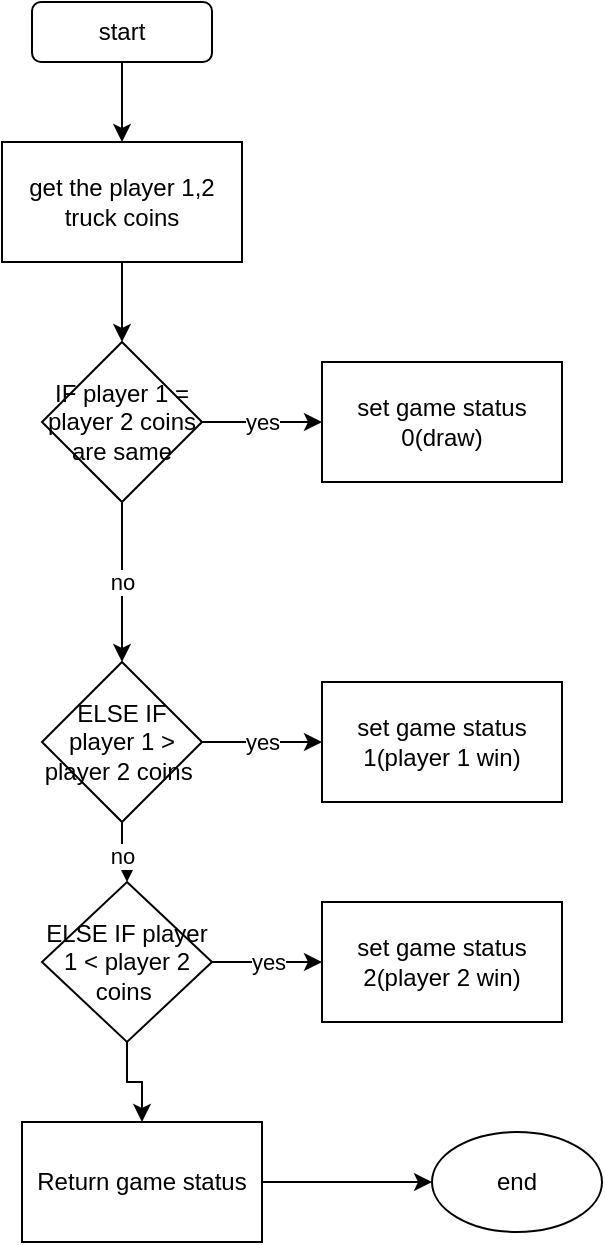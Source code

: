 <mxfile version="17.4.6" type="github">
  <diagram id="U_d492CL5c7FxcgkP_Qf" name="Page-1">
    <mxGraphModel dx="1038" dy="579" grid="1" gridSize="10" guides="1" tooltips="1" connect="1" arrows="1" fold="1" page="1" pageScale="1" pageWidth="850" pageHeight="1100" math="0" shadow="0">
      <root>
        <mxCell id="0" />
        <mxCell id="1" parent="0" />
        <mxCell id="C0KfEJ_-4JlkbdyydOy8-4" value="" style="edgeStyle=orthogonalEdgeStyle;rounded=0;orthogonalLoop=1;jettySize=auto;html=1;" edge="1" parent="1" source="C0KfEJ_-4JlkbdyydOy8-2" target="C0KfEJ_-4JlkbdyydOy8-3">
          <mxGeometry relative="1" as="geometry" />
        </mxCell>
        <mxCell id="C0KfEJ_-4JlkbdyydOy8-2" value="start" style="rounded=1;whiteSpace=wrap;html=1;" vertex="1" parent="1">
          <mxGeometry x="310" y="20" width="90" height="30" as="geometry" />
        </mxCell>
        <mxCell id="C0KfEJ_-4JlkbdyydOy8-6" value="" style="edgeStyle=orthogonalEdgeStyle;rounded=0;orthogonalLoop=1;jettySize=auto;html=1;" edge="1" parent="1" source="C0KfEJ_-4JlkbdyydOy8-3" target="C0KfEJ_-4JlkbdyydOy8-5">
          <mxGeometry relative="1" as="geometry" />
        </mxCell>
        <mxCell id="C0KfEJ_-4JlkbdyydOy8-3" value="get the player 1,2 truck coins" style="rounded=0;whiteSpace=wrap;html=1;" vertex="1" parent="1">
          <mxGeometry x="295" y="90" width="120" height="60" as="geometry" />
        </mxCell>
        <mxCell id="C0KfEJ_-4JlkbdyydOy8-8" value="yes" style="edgeStyle=orthogonalEdgeStyle;rounded=0;orthogonalLoop=1;jettySize=auto;html=1;" edge="1" parent="1" source="C0KfEJ_-4JlkbdyydOy8-5" target="C0KfEJ_-4JlkbdyydOy8-7">
          <mxGeometry relative="1" as="geometry" />
        </mxCell>
        <mxCell id="C0KfEJ_-4JlkbdyydOy8-10" value="no" style="edgeStyle=orthogonalEdgeStyle;rounded=0;orthogonalLoop=1;jettySize=auto;html=1;" edge="1" parent="1" source="C0KfEJ_-4JlkbdyydOy8-5" target="C0KfEJ_-4JlkbdyydOy8-9">
          <mxGeometry relative="1" as="geometry" />
        </mxCell>
        <mxCell id="C0KfEJ_-4JlkbdyydOy8-5" value="IF player 1 = player 2 coins are same" style="rhombus;whiteSpace=wrap;html=1;rounded=0;" vertex="1" parent="1">
          <mxGeometry x="315" y="190" width="80" height="80" as="geometry" />
        </mxCell>
        <mxCell id="C0KfEJ_-4JlkbdyydOy8-7" value="set game status 0(draw)" style="whiteSpace=wrap;html=1;rounded=0;" vertex="1" parent="1">
          <mxGeometry x="455" y="200" width="120" height="60" as="geometry" />
        </mxCell>
        <mxCell id="C0KfEJ_-4JlkbdyydOy8-12" value="yes" style="edgeStyle=orthogonalEdgeStyle;rounded=0;orthogonalLoop=1;jettySize=auto;html=1;" edge="1" parent="1" source="C0KfEJ_-4JlkbdyydOy8-9" target="C0KfEJ_-4JlkbdyydOy8-11">
          <mxGeometry relative="1" as="geometry">
            <Array as="points">
              <mxPoint x="440" y="390" />
              <mxPoint x="440" y="390" />
            </Array>
          </mxGeometry>
        </mxCell>
        <mxCell id="C0KfEJ_-4JlkbdyydOy8-16" value="no" style="edgeStyle=orthogonalEdgeStyle;rounded=0;orthogonalLoop=1;jettySize=auto;html=1;" edge="1" parent="1" source="C0KfEJ_-4JlkbdyydOy8-9" target="C0KfEJ_-4JlkbdyydOy8-14">
          <mxGeometry relative="1" as="geometry" />
        </mxCell>
        <mxCell id="C0KfEJ_-4JlkbdyydOy8-9" value="ELSE IF player 1 &amp;gt; player 2 coins&amp;nbsp;" style="rhombus;whiteSpace=wrap;html=1;rounded=0;" vertex="1" parent="1">
          <mxGeometry x="315" y="350" width="80" height="80" as="geometry" />
        </mxCell>
        <mxCell id="C0KfEJ_-4JlkbdyydOy8-11" value="set game status 1(player 1 win)" style="whiteSpace=wrap;html=1;rounded=0;" vertex="1" parent="1">
          <mxGeometry x="455" y="360" width="120" height="60" as="geometry" />
        </mxCell>
        <mxCell id="C0KfEJ_-4JlkbdyydOy8-13" value="yes" style="edgeStyle=orthogonalEdgeStyle;rounded=0;orthogonalLoop=1;jettySize=auto;html=1;" edge="1" parent="1" source="C0KfEJ_-4JlkbdyydOy8-14" target="C0KfEJ_-4JlkbdyydOy8-15">
          <mxGeometry relative="1" as="geometry">
            <Array as="points">
              <mxPoint x="440" y="500" />
              <mxPoint x="440" y="500" />
            </Array>
          </mxGeometry>
        </mxCell>
        <mxCell id="C0KfEJ_-4JlkbdyydOy8-18" value="" style="edgeStyle=orthogonalEdgeStyle;rounded=0;orthogonalLoop=1;jettySize=auto;html=1;" edge="1" parent="1" source="C0KfEJ_-4JlkbdyydOy8-14" target="C0KfEJ_-4JlkbdyydOy8-17">
          <mxGeometry relative="1" as="geometry" />
        </mxCell>
        <mxCell id="C0KfEJ_-4JlkbdyydOy8-14" value="ELSE IF player 1 &amp;lt; player 2 coins&amp;nbsp;" style="rhombus;whiteSpace=wrap;html=1;rounded=0;" vertex="1" parent="1">
          <mxGeometry x="315" y="460" width="85" height="80" as="geometry" />
        </mxCell>
        <mxCell id="C0KfEJ_-4JlkbdyydOy8-15" value="set game status 2(player 2 win)" style="whiteSpace=wrap;html=1;rounded=0;" vertex="1" parent="1">
          <mxGeometry x="455" y="470" width="120" height="60" as="geometry" />
        </mxCell>
        <mxCell id="C0KfEJ_-4JlkbdyydOy8-20" value="" style="edgeStyle=orthogonalEdgeStyle;rounded=0;orthogonalLoop=1;jettySize=auto;html=1;" edge="1" parent="1" source="C0KfEJ_-4JlkbdyydOy8-17" target="C0KfEJ_-4JlkbdyydOy8-19">
          <mxGeometry relative="1" as="geometry" />
        </mxCell>
        <mxCell id="C0KfEJ_-4JlkbdyydOy8-17" value="Return game status" style="whiteSpace=wrap;html=1;rounded=0;" vertex="1" parent="1">
          <mxGeometry x="305" y="580" width="120" height="60" as="geometry" />
        </mxCell>
        <mxCell id="C0KfEJ_-4JlkbdyydOy8-19" value="end" style="ellipse;whiteSpace=wrap;html=1;rounded=0;" vertex="1" parent="1">
          <mxGeometry x="510" y="585" width="85" height="50" as="geometry" />
        </mxCell>
      </root>
    </mxGraphModel>
  </diagram>
</mxfile>
